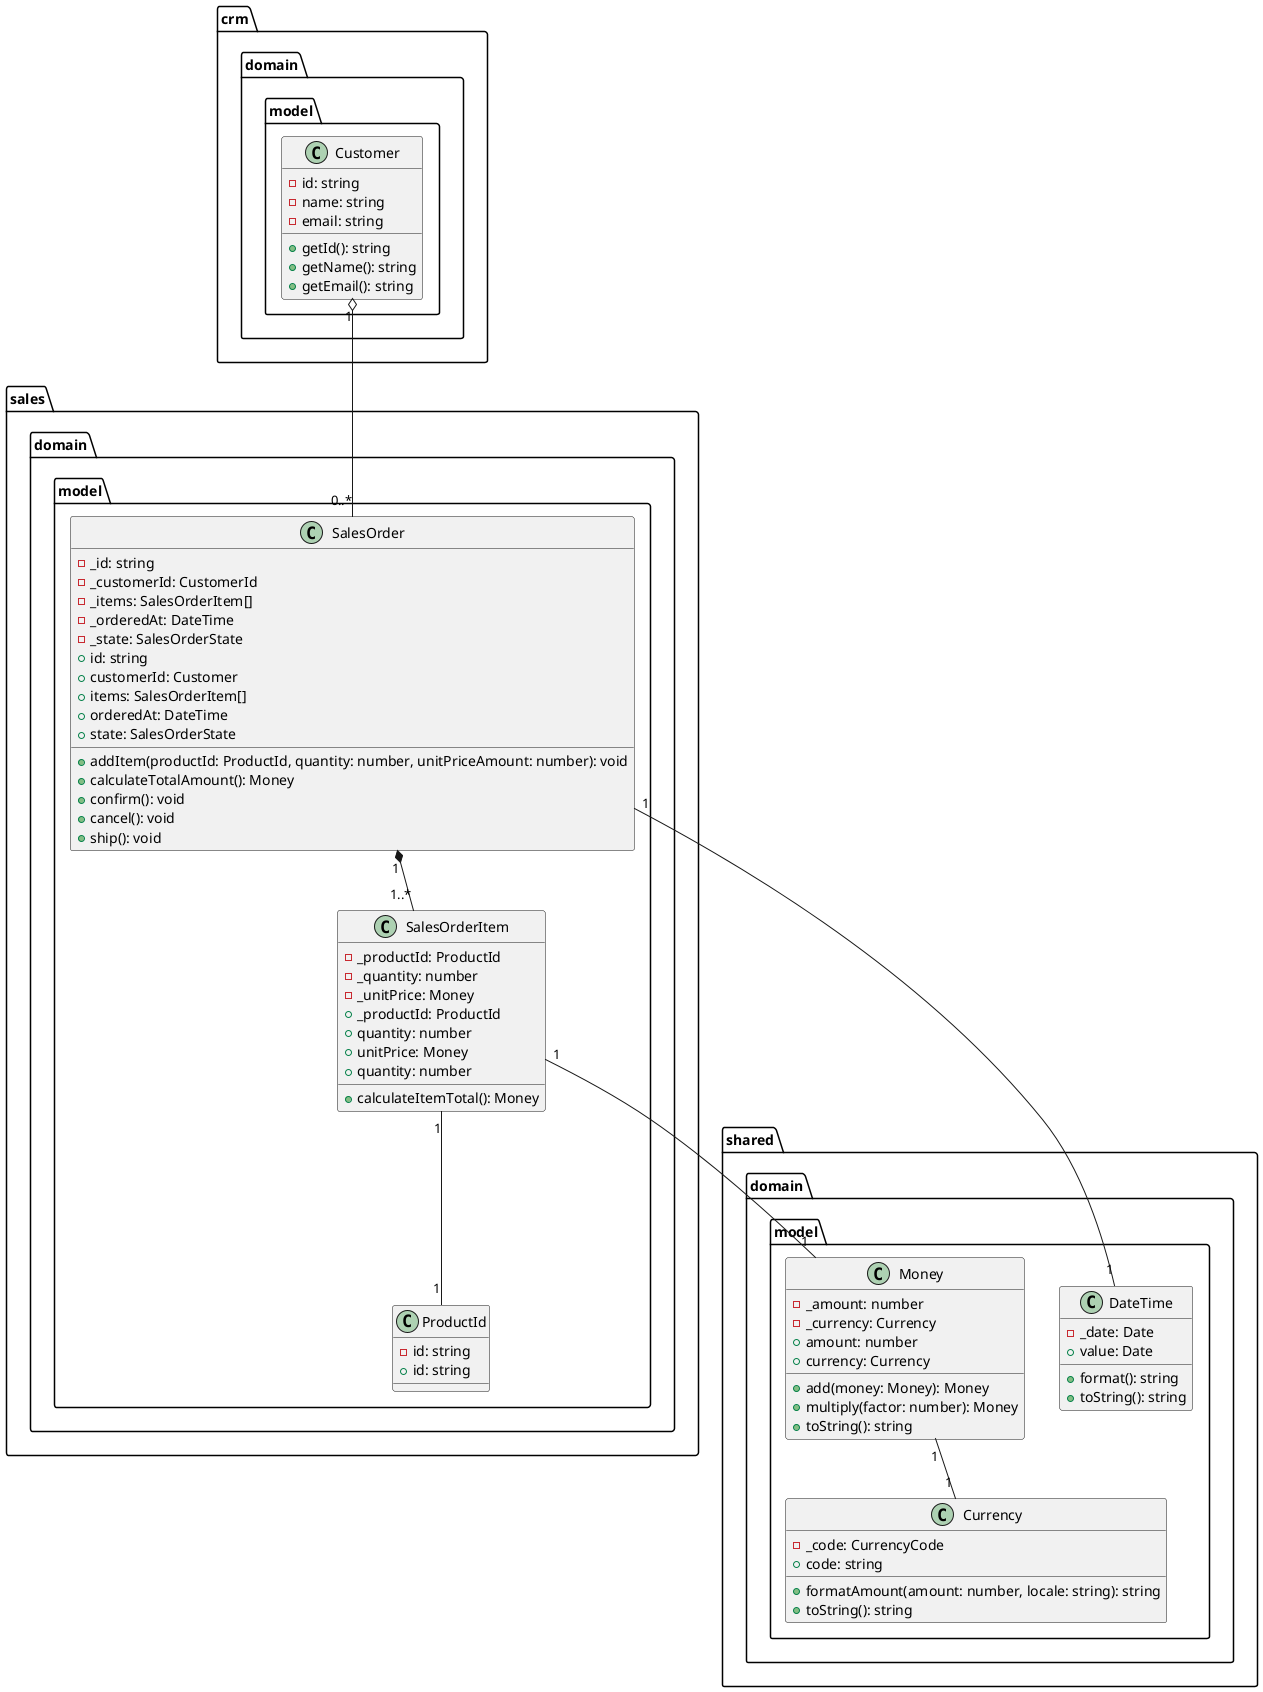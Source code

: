 @startuml
package "shared.domain.model" {
    class Currency {
        - _code: CurrencyCode
        + code: string
        + formatAmount(amount: number, locale: string): string
        + toString(): string
    }

    class Money {
        - _amount: number
        - _currency: Currency
        + amount: number
        + currency: Currency
        + add(money: Money): Money
        + multiply(factor: number): Money
        + toString(): string
    }

    class DateTime {
        - _date: Date
        + value: Date
        + format(): string
        + toString(): string
    }
}

package "crm.domain.model" {
    class Customer {
        - id: string
        - name: string
        - email: string
        + getId(): string
        + getName(): string
        + getEmail(): string
    }
}

package "sales.domain.model" {

    class ProductId {
        - id: string
        + id: string
    }

    class SalesOrderItem {
        - _productId: ProductId
        - _quantity: number
        - _unitPrice: Money
        + _productId: ProductId
        + quantity: number
        + unitPrice: Money
        + quantity: number
        + calculateItemTotal(): Money
    }

    class SalesOrder {
        - _id: string
        - _customerId: CustomerId
        - _items: SalesOrderItem[]
        - _orderedAt: DateTime
        - _state: SalesOrderState
        + id: string
        + customerId: Customer
        + items: SalesOrderItem[]
        + orderedAt: DateTime
        + state: SalesOrderState
        + addItem(productId: ProductId, quantity: number, unitPriceAmount: number): void
        + calculateTotalAmount(): Money
        + confirm(): void
        + cancel(): void
        + ship(): void
    }
}

Customer "1" o-- "0..*" SalesOrder
SalesOrder "1" *-- "1..*" SalesOrderItem
SalesOrderItem "1" -- "1" ProductId
SalesOrderItem "1" -- "1" Money
Money "1" -- "1" Currency
SalesOrder "1" -- "1" DateTime
@enduml